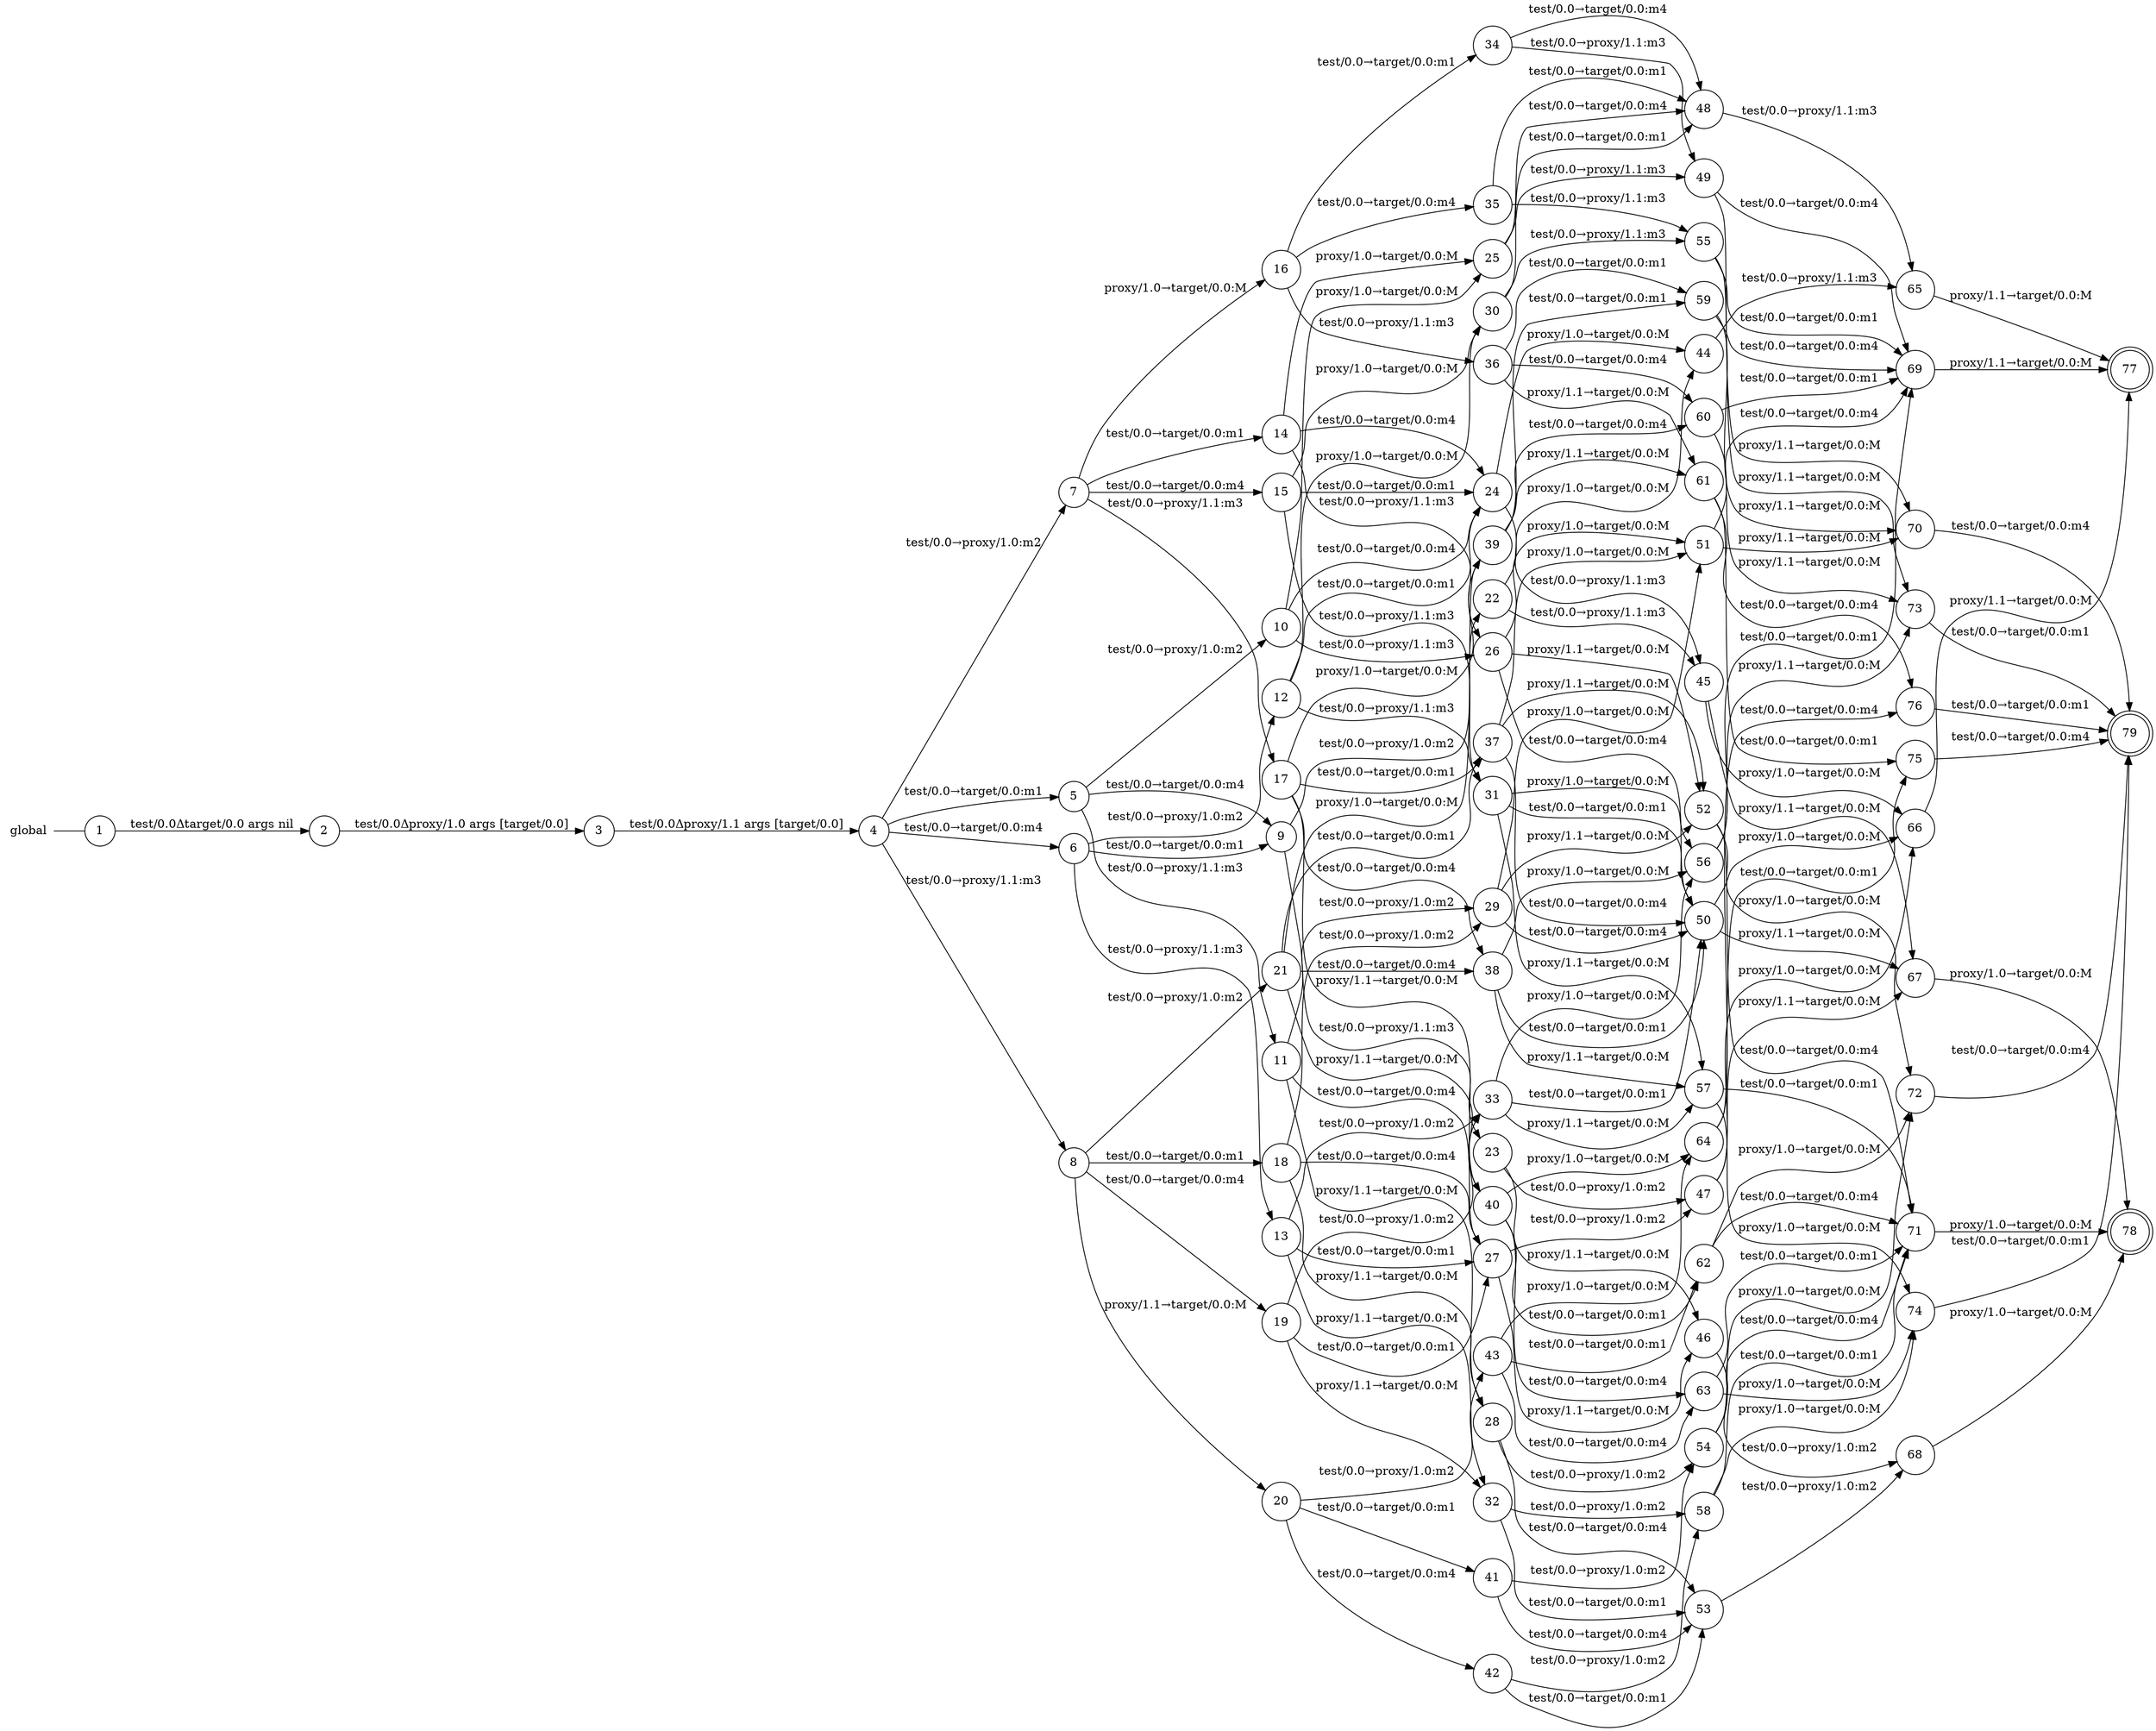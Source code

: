 digraph global {
	rankdir="LR";
	n_0 [label="global", shape="plaintext"];
	n_1 [id="39", shape=circle, label="39"];
	n_2 [id="67", shape=circle, label="67"];
	n_3 [id="33", shape=circle, label="33"];
	n_4 [id="41", shape=circle, label="41"];
	n_5 [id="34", shape=circle, label="34"];
	n_6 [id="51", shape=circle, label="51"];
	n_7 [id="14", shape=circle, label="14"];
	n_8 [id="28", shape=circle, label="28"];
	n_9 [id="66", shape=circle, label="66"];
	n_10 [id="9", shape=circle, label="9"];
	n_11 [id="26", shape=circle, label="26"];
	n_12 [id="40", shape=circle, label="40"];
	n_13 [id="25", shape=circle, label="25"];
	n_14 [id="38", shape=circle, label="38"];
	n_15 [id="68", shape=circle, label="68"];
	n_16 [id="63", shape=circle, label="63"];
	n_17 [id="8", shape=circle, label="8"];
	n_18 [id="72", shape=circle, label="72"];
	n_19 [id="74", shape=circle, label="74"];
	n_20 [id="37", shape=circle, label="37"];
	n_21 [id="24", shape=circle, label="24"];
	n_22 [id="71", shape=circle, label="71"];
	n_23 [id="52", shape=circle, label="52"];
	n_24 [id="17", shape=circle, label="17"];
	n_25 [id="1", shape=circle, label="1"];
	n_0 -> n_25 [arrowhead=none];
	n_26 [id="7", shape=circle, label="7"];
	n_27 [id="45", shape=circle, label="45"];
	n_28 [id="47", shape=circle, label="47"];
	n_29 [id="48", shape=circle, label="48"];
	n_30 [id="31", shape=circle, label="31"];
	n_31 [id="27", shape=circle, label="27"];
	n_32 [id="76", shape=circle, label="76"];
	n_33 [id="62", shape=circle, label="62"];
	n_34 [id="30", shape=circle, label="30"];
	n_35 [id="16", shape=circle, label="16"];
	n_36 [id="73", shape=circle, label="73"];
	n_37 [id="36", shape=circle, label="36"];
	n_38 [id="19", shape=circle, label="19"];
	n_39 [id="4", shape=circle, label="4"];
	n_40 [id="6", shape=circle, label="6"];
	n_41 [id="35", shape=circle, label="35"];
	n_42 [id="70", shape=circle, label="70"];
	n_43 [id="69", shape=circle, label="69"];
	n_44 [id="59", shape=circle, label="59"];
	n_45 [id="3", shape=circle, label="3"];
	n_46 [id="12", shape=circle, label="12"];
	n_47 [id="46", shape=circle, label="46"];
	n_48 [id="50", shape=circle, label="50"];
	n_49 [id="18", shape=circle, label="18"];
	n_50 [id="20", shape=circle, label="20"];
	n_51 [id="23", shape=circle, label="23"];
	n_52 [id="65", shape=circle, label="65"];
	n_53 [id="55", shape=circle, label="55"];
	n_54 [id="2", shape=circle, label="2"];
	n_55 [id="22", shape=circle, label="22"];
	n_56 [id="77", shape=doublecircle, label="77"];
	n_57 [id="11", shape=circle, label="11"];
	n_58 [id="60", shape=circle, label="60"];
	n_59 [id="78", shape=doublecircle, label="78"];
	n_60 [id="15", shape=circle, label="15"];
	n_61 [id="79", shape=doublecircle, label="79"];
	n_62 [id="10", shape=circle, label="10"];
	n_63 [id="42", shape=circle, label="42"];
	n_64 [id="13", shape=circle, label="13"];
	n_65 [id="54", shape=circle, label="54"];
	n_66 [id="5", shape=circle, label="5"];
	n_67 [id="57", shape=circle, label="57"];
	n_68 [id="58", shape=circle, label="58"];
	n_69 [id="49", shape=circle, label="49"];
	n_70 [id="44", shape=circle, label="44"];
	n_71 [id="21", shape=circle, label="21"];
	n_72 [id="53", shape=circle, label="53"];
	n_73 [id="43", shape=circle, label="43"];
	n_74 [id="32", shape=circle, label="32"];
	n_75 [id="75", shape=circle, label="75"];
	n_76 [id="64", shape=circle, label="64"];
	n_77 [id="61", shape=circle, label="61"];
	n_78 [id="56", shape=circle, label="56"];
	n_79 [id="29", shape=circle, label="29"];

	n_17 -> n_50 [id="[$e|19]", label="proxy/1.1→target/0.0:M"];
	n_28 -> n_2 [id="[$e|119]", label="proxy/1.1→target/0.0:M"];
	n_53 -> n_36 [id="[$e|134]", label="proxy/1.1→target/0.0:M"];
	n_1 -> n_58 [id="[$e|103]", label="test/0.0→target/0.0:m4"];
	n_3 -> n_78 [id="[$e|88]", label="proxy/1.0→target/0.0:M"];
	n_67 -> n_22 [id="[$e|137]", label="test/0.0→target/0.0:m1"];
	n_4 -> n_72 [id="[$e|108]", label="test/0.0→target/0.0:m4"];
	n_34 -> n_53 [id="[$e|80]", label="test/0.0→proxy/1.1:m3"];
	n_44 -> n_43 [id="[$e|141]", label="test/0.0→target/0.0:m4"];
	n_8 -> n_72 [id="[$e|74]", label="test/0.0→target/0.0:m4"];
	n_55 -> n_27 [id="[$e|62]", label="test/0.0→proxy/1.1:m3"];
	n_51 -> n_47 [id="[$e|63]", label="proxy/1.1→target/0.0:M"];
	n_64 -> n_3 [id="[$e|34]", label="test/0.0→proxy/1.0:m2"];
	n_24 -> n_20 [id="[$e|44]", label="test/0.0→target/0.0:m1"];
	n_35 -> n_41 [id="[$e|42]", label="test/0.0→target/0.0:m4"];
	n_79 -> n_6 [id="[$e|78]", label="proxy/1.0→target/0.0:M"];
	n_26 -> n_24 [id="[$e|16]", label="test/0.0→proxy/1.1:m3"];
	n_65 -> n_22 [id="[$e|131]", label="test/0.0→target/0.0:m4"];
	n_79 -> n_23 [id="[$e|77]", label="proxy/1.1→target/0.0:M"];
	n_62 -> n_13 [id="[$e|24]", label="proxy/1.0→target/0.0:M"];
	n_45 -> n_39 [id="[$e|2]", label="test/0.0Δproxy/1.1 args [target/0.0]"];
	n_6 -> n_42 [id="[$e|127]", label="proxy/1.1→target/0.0:M"];
	n_9 -> n_56 [id="[$e|154]", label="proxy/1.1→target/0.0:M"];
	n_14 -> n_67 [id="[$e|101]", label="proxy/1.1→target/0.0:M"];
	n_26 -> n_7 [id="[$e|13]", label="test/0.0→target/0.0:m1"];
	n_75 -> n_61 [id="[$e|163]", label="test/0.0→target/0.0:m4"];
	n_28 -> n_9 [id="[$e|120]", label="proxy/1.0→target/0.0:M"];
	n_40 -> n_64 [id="[$e|12]", label="test/0.0→proxy/1.1:m3"];
	n_12 -> n_76 [id="[$e|107]", label="proxy/1.0→target/0.0:M"];
	n_55 -> n_70 [id="[$e|61]", label="proxy/1.0→target/0.0:M"];
	n_37 -> n_58 [id="[$e|94]", label="test/0.0→target/0.0:m4"];
	n_30 -> n_67 [id="[$e|83]", label="proxy/1.1→target/0.0:M"];
	n_10 -> n_55 [id="[$e|21]", label="test/0.0→proxy/1.0:m2"];
	n_38 -> n_3 [id="[$e|53]", label="test/0.0→proxy/1.0:m2"];
	n_73 -> n_33 [id="[$e|112]", label="test/0.0→target/0.0:m1"];
	n_31 -> n_47 [id="[$e|72]", label="proxy/1.1→target/0.0:M"];
	n_16 -> n_19 [id="[$e|150]", label="proxy/1.0→target/0.0:M"];
	n_78 -> n_43 [id="[$e|135]", label="test/0.0→target/0.0:m1"];
	n_74 -> n_68 [id="[$e|85]", label="test/0.0→proxy/1.0:m2"];
	n_66 -> n_10 [id="[$e|7]", label="test/0.0→target/0.0:m4"];
	n_18 -> n_61 [id="[$e|160]", label="test/0.0→target/0.0:m4"];
	n_41 -> n_53 [id="[$e|92]", label="test/0.0→proxy/1.1:m3"];
	n_23 -> n_22 [id="[$e|128]", label="test/0.0→target/0.0:m4"];
	n_3 -> n_67 [id="[$e|87]", label="proxy/1.1→target/0.0:M"];
	n_12 -> n_33 [id="[$e|105]", label="test/0.0→target/0.0:m1"];
	n_49 -> n_31 [id="[$e|48]", label="test/0.0→target/0.0:m4"];
	n_17 -> n_38 [id="[$e|18]", label="test/0.0→target/0.0:m4"];
	n_24 -> n_1 [id="[$e|46]", label="proxy/1.0→target/0.0:M"];
	n_7 -> n_13 [id="[$e|36]", label="proxy/1.0→target/0.0:M"];
	n_74 -> n_72 [id="[$e|84]", label="test/0.0→target/0.0:m1"];
	n_30 -> n_78 [id="[$e|82]", label="proxy/1.0→target/0.0:M"];
	n_48 -> n_2 [id="[$e|125]", label="proxy/1.1→target/0.0:M"];
	n_4 -> n_65 [id="[$e|109]", label="test/0.0→proxy/1.0:m2"];
	n_7 -> n_11 [id="[$e|37]", label="test/0.0→proxy/1.1:m3"];
	n_11 -> n_23 [id="[$e|71]", label="proxy/1.1→target/0.0:M"];
	n_39 -> n_66 [id="[$e|3]", label="test/0.0→target/0.0:m1"];
	n_23 -> n_18 [id="[$e|129]", label="proxy/1.0→target/0.0:M"];
	n_17 -> n_71 [id="[$e|20]", label="test/0.0→proxy/1.0:m2"];
	n_20 -> n_48 [id="[$e|96]", label="test/0.0→target/0.0:m4"];
	n_73 -> n_16 [id="[$e|113]", label="test/0.0→target/0.0:m4"];
	n_27 -> n_2 [id="[$e|117]", label="proxy/1.1→target/0.0:M"];
	n_63 -> n_68 [id="[$e|111]", label="test/0.0→proxy/1.0:m2"];
	n_66 -> n_62 [id="[$e|8]", label="test/0.0→proxy/1.0:m2"];
	n_77 -> n_75 [id="[$e|145]", label="test/0.0→target/0.0:m1"];
	n_69 -> n_42 [id="[$e|123]", label="proxy/1.1→target/0.0:M"];
	n_57 -> n_8 [id="[$e|27]", label="proxy/1.1→target/0.0:M"];
	n_68 -> n_19 [id="[$e|140]", label="proxy/1.0→target/0.0:M"];
	n_14 -> n_48 [id="[$e|99]", label="test/0.0→target/0.0:m1"];
	n_34 -> n_29 [id="[$e|79]", label="test/0.0→target/0.0:m1"];
	n_60 -> n_21 [id="[$e|38]", label="test/0.0→target/0.0:m1"];
	n_3 -> n_48 [id="[$e|86]", label="test/0.0→target/0.0:m1"];
	n_26 -> n_35 [id="[$e|15]", label="proxy/1.0→target/0.0:M"];
	n_54 -> n_45 [id="[$e|1]", label="test/0.0Δproxy/1.0 args [target/0.0]"];
	n_5 -> n_69 [id="[$e|90]", label="test/0.0→proxy/1.1:m3"];
	n_48 -> n_9 [id="[$e|124]", label="proxy/1.0→target/0.0:M"];
	n_13 -> n_69 [id="[$e|68]", label="test/0.0→proxy/1.1:m3"];
	n_5 -> n_29 [id="[$e|89]", label="test/0.0→target/0.0:m4"];
	n_10 -> n_51 [id="[$e|22]", label="test/0.0→proxy/1.1:m3"];
	n_51 -> n_28 [id="[$e|64]", label="test/0.0→proxy/1.0:m2"];
	n_71 -> n_1 [id="[$e|60]", label="proxy/1.0→target/0.0:M"];
	n_64 -> n_74 [id="[$e|33]", label="proxy/1.1→target/0.0:M"];
	n_39 -> n_17 [id="[$e|6]", label="test/0.0→proxy/1.1:m3"];
	n_12 -> n_16 [id="[$e|106]", label="test/0.0→target/0.0:m4"];
	n_11 -> n_6 [id="[$e|70]", label="proxy/1.0→target/0.0:M"];
	n_39 -> n_40 [id="[$e|4]", label="test/0.0→target/0.0:m4"];
	n_60 -> n_34 [id="[$e|39]", label="proxy/1.0→target/0.0:M"];
	n_77 -> n_32 [id="[$e|146]", label="test/0.0→target/0.0:m4"];
	n_13 -> n_29 [id="[$e|67]", label="test/0.0→target/0.0:m4"];
	n_35 -> n_5 [id="[$e|41]", label="test/0.0→target/0.0:m1"];
	n_40 -> n_46 [id="[$e|11]", label="test/0.0→proxy/1.0:m2"];
	n_71 -> n_20 [id="[$e|57]", label="test/0.0→target/0.0:m1"];
	n_79 -> n_48 [id="[$e|76]", label="test/0.0→target/0.0:m4"];
	n_78 -> n_36 [id="[$e|136]", label="proxy/1.1→target/0.0:M"];
	n_37 -> n_44 [id="[$e|93]", label="test/0.0→target/0.0:m1"];
	n_73 -> n_76 [id="[$e|114]", label="proxy/1.0→target/0.0:M"];
	n_15 -> n_59 [id="[$e|156]", label="proxy/1.0→target/0.0:M"];
	n_33 -> n_22 [id="[$e|147]", label="test/0.0→target/0.0:m4"];
	n_39 -> n_26 [id="[$e|5]", label="test/0.0→proxy/1.0:m2"];
	n_41 -> n_29 [id="[$e|91]", label="test/0.0→target/0.0:m1"];
	n_37 -> n_77 [id="[$e|95]", label="proxy/1.1→target/0.0:M"];
	n_7 -> n_21 [id="[$e|35]", label="test/0.0→target/0.0:m4"];
	n_62 -> n_11 [id="[$e|25]", label="test/0.0→proxy/1.1:m3"];
	n_49 -> n_8 [id="[$e|49]", label="proxy/1.1→target/0.0:M"];
	n_1 -> n_77 [id="[$e|104]", label="proxy/1.1→target/0.0:M"];
	n_63 -> n_72 [id="[$e|110]", label="test/0.0→target/0.0:m1"];
	n_49 -> n_79 [id="[$e|50]", label="test/0.0→proxy/1.0:m2"];
	n_24 -> n_14 [id="[$e|45]", label="test/0.0→target/0.0:m4"];
	n_46 -> n_34 [id="[$e|30]", label="proxy/1.0→target/0.0:M"];
	n_26 -> n_60 [id="[$e|14]", label="test/0.0→target/0.0:m4"];
	n_14 -> n_78 [id="[$e|100]", label="proxy/1.0→target/0.0:M"];
	n_2 -> n_59 [id="[$e|155]", label="proxy/1.0→target/0.0:M"];
	n_38 -> n_74 [id="[$e|52]", label="proxy/1.1→target/0.0:M"];
	n_76 -> n_75 [id="[$e|151]", label="test/0.0→target/0.0:m1"];
	n_43 -> n_56 [id="[$e|157]", label="proxy/1.1→target/0.0:M"];
	n_20 -> n_6 [id="[$e|97]", label="proxy/1.0→target/0.0:M"];
	n_62 -> n_21 [id="[$e|23]", label="test/0.0→target/0.0:m4"];
	n_76 -> n_32 [id="[$e|152]", label="test/0.0→target/0.0:m4"];
	n_60 -> n_30 [id="[$e|40]", label="test/0.0→proxy/1.1:m3"];
	n_16 -> n_22 [id="[$e|149]", label="test/0.0→target/0.0:m1"];
	n_22 -> n_59 [id="[$e|159]", label="proxy/1.0→target/0.0:M"];
	n_46 -> n_21 [id="[$e|29]", label="test/0.0→target/0.0:m1"];
	n_58 -> n_36 [id="[$e|144]", label="proxy/1.1→target/0.0:M"];
	n_6 -> n_43 [id="[$e|126]", label="test/0.0→target/0.0:m4"];
	n_1 -> n_44 [id="[$e|102]", label="test/0.0→target/0.0:m1"];
	n_47 -> n_15 [id="[$e|118]", label="test/0.0→proxy/1.0:m2"];
	n_53 -> n_43 [id="[$e|133]", label="test/0.0→target/0.0:m1"];
	n_19 -> n_61 [id="[$e|162]", label="test/0.0→target/0.0:m1"];
	n_36 -> n_61 [id="[$e|161]", label="test/0.0→target/0.0:m1"];
	n_38 -> n_31 [id="[$e|51]", label="test/0.0→target/0.0:m1"];
	n_21 -> n_70 [id="[$e|65]", label="proxy/1.0→target/0.0:M"];
	n_69 -> n_43 [id="[$e|122]", label="test/0.0→target/0.0:m4"];
	n_32 -> n_61 [id="[$e|164]", label="test/0.0→target/0.0:m1"];
	n_70 -> n_52 [id="[$e|115]", label="test/0.0→proxy/1.1:m3"];
	n_52 -> n_56 [id="[$e|153]", label="proxy/1.1→target/0.0:M"];
	n_35 -> n_37 [id="[$e|43]", label="test/0.0→proxy/1.1:m3"];
	n_57 -> n_31 [id="[$e|26]", label="test/0.0→target/0.0:m4"];
	n_27 -> n_9 [id="[$e|116]", label="proxy/1.0→target/0.0:M"];
	n_17 -> n_49 [id="[$e|17]", label="test/0.0→target/0.0:m1"];
	n_29 -> n_52 [id="[$e|121]", label="test/0.0→proxy/1.1:m3"];
	n_42 -> n_61 [id="[$e|158]", label="test/0.0→target/0.0:m4"];
	n_20 -> n_23 [id="[$e|98]", label="proxy/1.1→target/0.0:M"];
	n_64 -> n_31 [id="[$e|32]", label="test/0.0→target/0.0:m1"];
	n_50 -> n_63 [id="[$e|55]", label="test/0.0→target/0.0:m4"];
	n_24 -> n_12 [id="[$e|47]", label="proxy/1.1→target/0.0:M"];
	n_66 -> n_57 [id="[$e|9]", label="test/0.0→proxy/1.1:m3"];
	n_72 -> n_15 [id="[$e|130]", label="test/0.0→proxy/1.0:m2"];
	n_33 -> n_18 [id="[$e|148]", label="proxy/1.0→target/0.0:M"];
	n_21 -> n_27 [id="[$e|66]", label="test/0.0→proxy/1.1:m3"];
	n_50 -> n_4 [id="[$e|54]", label="test/0.0→target/0.0:m1"];
	n_46 -> n_30 [id="[$e|31]", label="test/0.0→proxy/1.1:m3"];
	n_44 -> n_42 [id="[$e|142]", label="proxy/1.1→target/0.0:M"];
	n_65 -> n_18 [id="[$e|132]", label="proxy/1.0→target/0.0:M"];
	n_25 -> n_54 [id="[$e|0]", label="test/0.0Δtarget/0.0 args nil"];
	n_67 -> n_19 [id="[$e|138]", label="proxy/1.0→target/0.0:M"];
	n_8 -> n_65 [id="[$e|75]", label="test/0.0→proxy/1.0:m2"];
	n_31 -> n_28 [id="[$e|73]", label="test/0.0→proxy/1.0:m2"];
	n_68 -> n_22 [id="[$e|139]", label="test/0.0→target/0.0:m1"];
	n_71 -> n_12 [id="[$e|59]", label="proxy/1.1→target/0.0:M"];
	n_40 -> n_10 [id="[$e|10]", label="test/0.0→target/0.0:m1"];
	n_11 -> n_48 [id="[$e|69]", label="test/0.0→target/0.0:m4"];
	n_58 -> n_43 [id="[$e|143]", label="test/0.0→target/0.0:m1"];
	n_57 -> n_79 [id="[$e|28]", label="test/0.0→proxy/1.0:m2"];
	n_30 -> n_48 [id="[$e|81]", label="test/0.0→target/0.0:m1"];
	n_71 -> n_14 [id="[$e|58]", label="test/0.0→target/0.0:m4"];
	n_50 -> n_73 [id="[$e|56]", label="test/0.0→proxy/1.0:m2"];
}
